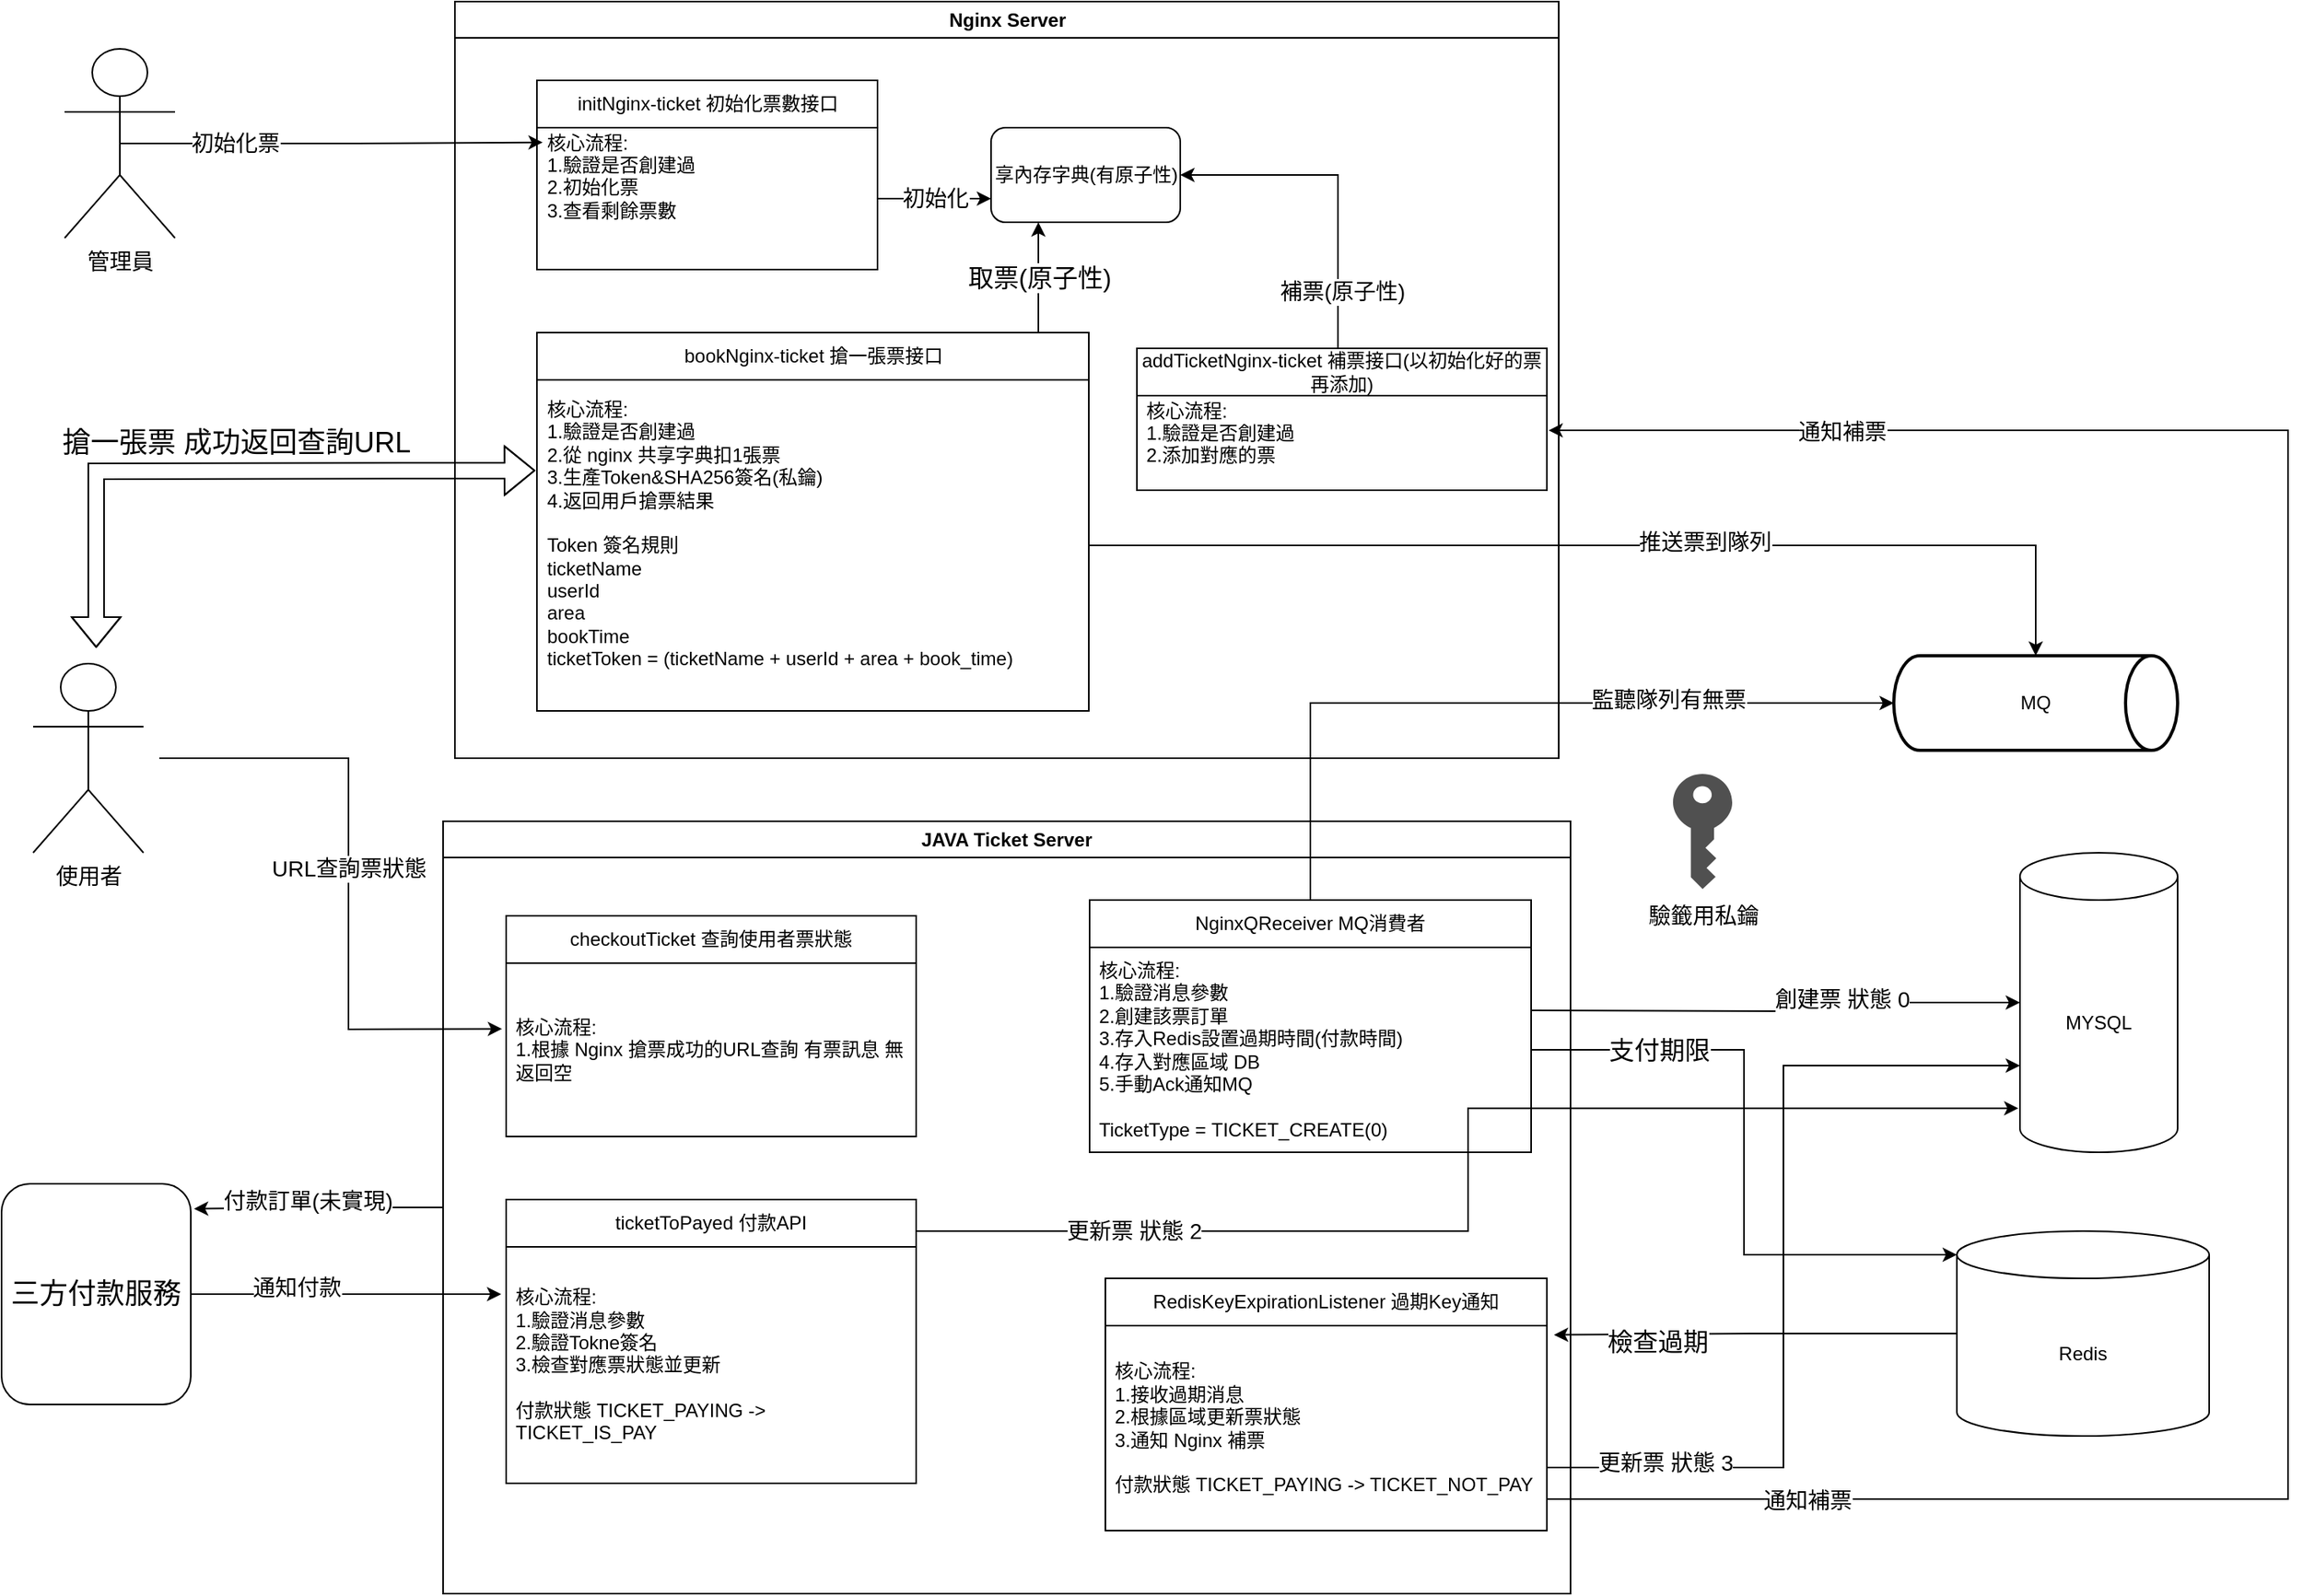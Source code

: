 <mxfile version="26.2.2">
  <diagram id="C5RBs43oDa-KdzZeNtuy" name="Page-1">
    <mxGraphModel dx="1347" dy="606" grid="1" gridSize="10" guides="1" tooltips="1" connect="1" arrows="1" fold="1" page="1" pageScale="1" pageWidth="827" pageHeight="1169" math="0" shadow="0">
      <root>
        <mxCell id="WIyWlLk6GJQsqaUBKTNV-0" />
        <mxCell id="WIyWlLk6GJQsqaUBKTNV-1" parent="WIyWlLk6GJQsqaUBKTNV-0" />
        <mxCell id="yOwY01K6usckxP9kXJAJ-0" value="&lt;font style=&quot;font-size: 14px;&quot;&gt;使用者&lt;/font&gt;" style="shape=umlActor;verticalLabelPosition=bottom;verticalAlign=top;html=1;outlineConnect=0;" parent="WIyWlLk6GJQsqaUBKTNV-1" vertex="1">
          <mxGeometry x="120" y="520" width="70" height="120" as="geometry" />
        </mxCell>
        <mxCell id="yOwY01K6usckxP9kXJAJ-17" value="Nginx Server" style="swimlane;whiteSpace=wrap;html=1;" parent="WIyWlLk6GJQsqaUBKTNV-1" vertex="1">
          <mxGeometry x="387.5" y="100" width="700" height="480" as="geometry" />
        </mxCell>
        <mxCell id="yOwY01K6usckxP9kXJAJ-11" value="initNginx-ticket&amp;nbsp;初始化票數接口" style="swimlane;fontStyle=0;childLayout=stackLayout;horizontal=1;startSize=30;horizontalStack=0;resizeParent=1;resizeParentMax=0;resizeLast=0;collapsible=1;marginBottom=0;whiteSpace=wrap;html=1;" parent="yOwY01K6usckxP9kXJAJ-17" vertex="1">
          <mxGeometry x="52" y="50" width="216" height="120" as="geometry" />
        </mxCell>
        <mxCell id="yOwY01K6usckxP9kXJAJ-12" value="核心流程:&lt;div&gt;1.驗證是否創建過&lt;/div&gt;&lt;div&gt;2.初始化票&lt;/div&gt;&lt;div&gt;3.查看剩餘票數&lt;/div&gt;&lt;div&gt;&lt;br&gt;&lt;div&gt;&lt;br&gt;&lt;/div&gt;&lt;/div&gt;" style="text;strokeColor=none;fillColor=none;align=left;verticalAlign=middle;spacingLeft=4;spacingRight=4;overflow=hidden;points=[[0,0.5],[1,0.5]];portConstraint=eastwest;rotatable=0;whiteSpace=wrap;html=1;" parent="yOwY01K6usckxP9kXJAJ-11" vertex="1">
          <mxGeometry y="30" width="216" height="90" as="geometry" />
        </mxCell>
        <mxCell id="yOwY01K6usckxP9kXJAJ-30" value="bookNginx-ticket&amp;nbsp;搶一張票接口" style="swimlane;fontStyle=0;childLayout=stackLayout;horizontal=1;startSize=30;horizontalStack=0;resizeParent=1;resizeParentMax=0;resizeLast=0;collapsible=1;marginBottom=0;whiteSpace=wrap;html=1;" parent="yOwY01K6usckxP9kXJAJ-17" vertex="1">
          <mxGeometry x="52" y="210" width="350" height="240" as="geometry" />
        </mxCell>
        <mxCell id="yOwY01K6usckxP9kXJAJ-31" value="核心流程:&lt;div&gt;&lt;div&gt;1.驗證是否創建過&lt;/div&gt;&lt;/div&gt;&lt;div&gt;2.從 nginx 共享字典扣1張票&lt;/div&gt;&lt;div&gt;3.生產Token&amp;amp;SHA256簽名(私鑰)&lt;/div&gt;&lt;div&gt;4.返回用戶搶票結果&lt;/div&gt;&lt;div&gt;&lt;span style=&quot;background-color: transparent; color: light-dark(rgb(0, 0, 0), rgb(255, 255, 255));&quot;&gt;&lt;br&gt;&lt;/span&gt;&lt;/div&gt;&lt;div&gt;Token 簽名規則&lt;/div&gt;&lt;div&gt;&lt;span style=&quot;background-color: transparent; color: light-dark(rgb(0, 0, 0), rgb(255, 255, 255));&quot;&gt;ticketName&lt;/span&gt;&lt;/div&gt;&lt;div&gt;userId&lt;/div&gt;&lt;div&gt;area&lt;/div&gt;&lt;div&gt;bookTime&lt;/div&gt;&lt;div&gt;ticketToken = (ticketName + userId + area + book_time)&lt;/div&gt;&lt;div&gt;&lt;br&gt;&lt;/div&gt;" style="text;strokeColor=none;fillColor=none;align=left;verticalAlign=middle;spacingLeft=4;spacingRight=4;overflow=hidden;points=[[0,0.5],[1,0.5]];portConstraint=eastwest;rotatable=0;whiteSpace=wrap;html=1;" parent="yOwY01K6usckxP9kXJAJ-30" vertex="1">
          <mxGeometry y="30" width="350" height="210" as="geometry" />
        </mxCell>
        <mxCell id="yOwY01K6usckxP9kXJAJ-36" value="addTicketNginx-ticket&amp;nbsp;補票接口(以初始化好的票再添加)" style="swimlane;fontStyle=0;childLayout=stackLayout;horizontal=1;startSize=30;horizontalStack=0;resizeParent=1;resizeParentMax=0;resizeLast=0;collapsible=1;marginBottom=0;whiteSpace=wrap;html=1;" parent="yOwY01K6usckxP9kXJAJ-17" vertex="1">
          <mxGeometry x="432.5" y="220" width="260" height="90" as="geometry" />
        </mxCell>
        <mxCell id="yOwY01K6usckxP9kXJAJ-37" value="核心流程:&lt;div&gt;1.驗證是否創建過&lt;/div&gt;&lt;div&gt;2.添加對應的票&lt;/div&gt;&lt;div&gt;&lt;br&gt;&lt;/div&gt;&lt;div&gt;&lt;br&gt;&lt;/div&gt;&lt;div&gt;&lt;br&gt;&lt;/div&gt;&lt;div&gt;&lt;div&gt;&lt;br&gt;&lt;/div&gt;&lt;/div&gt;" style="text;strokeColor=none;fillColor=none;align=left;verticalAlign=middle;spacingLeft=4;spacingRight=4;overflow=hidden;points=[[0,0.5],[1,0.5]];portConstraint=eastwest;rotatable=0;whiteSpace=wrap;html=1;" parent="yOwY01K6usckxP9kXJAJ-36" vertex="1">
          <mxGeometry y="30" width="260" height="60" as="geometry" />
        </mxCell>
        <mxCell id="BC8Rf4KZXWb3bD4zQ2RA-10" value="享內存字典(有原子性)" style="rounded=1;whiteSpace=wrap;html=1;" parent="yOwY01K6usckxP9kXJAJ-17" vertex="1">
          <mxGeometry x="340" y="80" width="120" height="60" as="geometry" />
        </mxCell>
        <mxCell id="BC8Rf4KZXWb3bD4zQ2RA-11" value="&lt;font style=&quot;font-size: 14px;&quot;&gt;初始化&lt;/font&gt;" style="edgeStyle=orthogonalEdgeStyle;rounded=0;orthogonalLoop=1;jettySize=auto;html=1;exitX=1;exitY=0.5;exitDx=0;exitDy=0;entryX=0;entryY=0.75;entryDx=0;entryDy=0;" parent="yOwY01K6usckxP9kXJAJ-17" source="yOwY01K6usckxP9kXJAJ-12" target="BC8Rf4KZXWb3bD4zQ2RA-10" edge="1">
          <mxGeometry relative="1" as="geometry" />
        </mxCell>
        <mxCell id="BC8Rf4KZXWb3bD4zQ2RA-15" value="&lt;font size=&quot;3&quot;&gt;取票(原子性)&lt;/font&gt;" style="endArrow=classic;html=1;rounded=0;entryX=0.25;entryY=1;entryDx=0;entryDy=0;" parent="yOwY01K6usckxP9kXJAJ-17" target="BC8Rf4KZXWb3bD4zQ2RA-10" edge="1">
          <mxGeometry width="50" height="50" relative="1" as="geometry">
            <mxPoint x="370" y="210" as="sourcePoint" />
            <mxPoint x="420" y="160" as="targetPoint" />
          </mxGeometry>
        </mxCell>
        <mxCell id="BC8Rf4KZXWb3bD4zQ2RA-16" value="" style="endArrow=classic;html=1;rounded=0;entryX=1;entryY=0.5;entryDx=0;entryDy=0;" parent="yOwY01K6usckxP9kXJAJ-17" target="BC8Rf4KZXWb3bD4zQ2RA-10" edge="1">
          <mxGeometry x="0.67" y="-74" width="50" height="50" relative="1" as="geometry">
            <mxPoint x="560" y="220" as="sourcePoint" />
            <mxPoint x="510" y="260" as="targetPoint" />
            <Array as="points">
              <mxPoint x="560" y="110" />
            </Array>
            <mxPoint as="offset" />
          </mxGeometry>
        </mxCell>
        <mxCell id="BC8Rf4KZXWb3bD4zQ2RA-17" value="&lt;font style=&quot;font-size: 14px;&quot;&gt;補票(原子性)&lt;/font&gt;" style="edgeLabel;html=1;align=center;verticalAlign=middle;resizable=0;points=[];" parent="BC8Rf4KZXWb3bD4zQ2RA-16" vertex="1" connectable="0">
          <mxGeometry x="-0.643" y="-2" relative="1" as="geometry">
            <mxPoint y="1" as="offset" />
          </mxGeometry>
        </mxCell>
        <mxCell id="yOwY01K6usckxP9kXJAJ-23" value="MQ" style="strokeWidth=2;html=1;shape=mxgraph.flowchart.direct_data;whiteSpace=wrap;" parent="WIyWlLk6GJQsqaUBKTNV-1" vertex="1">
          <mxGeometry x="1300" y="515" width="180" height="60" as="geometry" />
        </mxCell>
        <mxCell id="yOwY01K6usckxP9kXJAJ-24" value="JAVA Ticket Server" style="swimlane;whiteSpace=wrap;html=1;" parent="WIyWlLk6GJQsqaUBKTNV-1" vertex="1">
          <mxGeometry x="380" y="620" width="715" height="490" as="geometry" />
        </mxCell>
        <mxCell id="yOwY01K6usckxP9kXJAJ-41" value="NginxQReceiver MQ消費者" style="swimlane;fontStyle=0;childLayout=stackLayout;horizontal=1;startSize=30;horizontalStack=0;resizeParent=1;resizeParentMax=0;resizeLast=0;collapsible=1;marginBottom=0;whiteSpace=wrap;html=1;" parent="yOwY01K6usckxP9kXJAJ-24" vertex="1">
          <mxGeometry x="410" y="50" width="280" height="160" as="geometry" />
        </mxCell>
        <mxCell id="yOwY01K6usckxP9kXJAJ-42" value="核心流程:&lt;div&gt;1.驗證消息參數&lt;/div&gt;&lt;div&gt;2.創建該票訂單&lt;/div&gt;&lt;div&gt;3.存入Redis設置過期時間(付款時間)&lt;/div&gt;&lt;div&gt;&lt;div&gt;4.存入對應區域 DB&lt;/div&gt;&lt;/div&gt;&lt;div&gt;5.手動Ack通知MQ&lt;/div&gt;&lt;div&gt;&lt;br&gt;&lt;/div&gt;&lt;div&gt;TicketType =&amp;nbsp;TICKET_CREATE(0)&lt;/div&gt;" style="text;strokeColor=none;fillColor=none;align=left;verticalAlign=middle;spacingLeft=4;spacingRight=4;overflow=hidden;points=[[0,0.5],[1,0.5]];portConstraint=eastwest;rotatable=0;whiteSpace=wrap;html=1;" parent="yOwY01K6usckxP9kXJAJ-41" vertex="1">
          <mxGeometry y="30" width="280" height="130" as="geometry" />
        </mxCell>
        <mxCell id="BC8Rf4KZXWb3bD4zQ2RA-1" value="ticketToPayed 付款API" style="swimlane;fontStyle=0;childLayout=stackLayout;horizontal=1;startSize=30;horizontalStack=0;resizeParent=1;resizeParentMax=0;resizeLast=0;collapsible=1;marginBottom=0;whiteSpace=wrap;html=1;" parent="yOwY01K6usckxP9kXJAJ-24" vertex="1">
          <mxGeometry x="40" y="240" width="260" height="180" as="geometry" />
        </mxCell>
        <mxCell id="BC8Rf4KZXWb3bD4zQ2RA-2" value="核心流程:&lt;div&gt;1.驗證消息參數&lt;/div&gt;&lt;div&gt;2.驗證Tokne簽名&lt;/div&gt;&lt;div&gt;3.檢查對應票狀態並更新&lt;/div&gt;&lt;div&gt;&lt;div&gt;&lt;br&gt;&lt;/div&gt;&lt;/div&gt;&lt;div&gt;付款狀態 TICKET_PAYING -&amp;gt; TICKET_IS_PAY&lt;/div&gt;" style="text;strokeColor=none;fillColor=none;align=left;verticalAlign=middle;spacingLeft=4;spacingRight=4;overflow=hidden;points=[[0,0.5],[1,0.5]];portConstraint=eastwest;rotatable=0;whiteSpace=wrap;html=1;" parent="BC8Rf4KZXWb3bD4zQ2RA-1" vertex="1">
          <mxGeometry y="30" width="260" height="150" as="geometry" />
        </mxCell>
        <mxCell id="BC8Rf4KZXWb3bD4zQ2RA-3" value="checkoutTicket 查詢使用者票狀態" style="swimlane;fontStyle=0;childLayout=stackLayout;horizontal=1;startSize=30;horizontalStack=0;resizeParent=1;resizeParentMax=0;resizeLast=0;collapsible=1;marginBottom=0;whiteSpace=wrap;html=1;" parent="yOwY01K6usckxP9kXJAJ-24" vertex="1">
          <mxGeometry x="40" y="60" width="260" height="140" as="geometry" />
        </mxCell>
        <mxCell id="BC8Rf4KZXWb3bD4zQ2RA-4" value="核心流程:&lt;div&gt;1.根據 Nginx 搶票成功的URL查詢 有票訊息 無返回空&lt;/div&gt;" style="text;strokeColor=none;fillColor=none;align=left;verticalAlign=middle;spacingLeft=4;spacingRight=4;overflow=hidden;points=[[0,0.5],[1,0.5]];portConstraint=eastwest;rotatable=0;whiteSpace=wrap;html=1;" parent="BC8Rf4KZXWb3bD4zQ2RA-3" vertex="1">
          <mxGeometry y="30" width="260" height="110" as="geometry" />
        </mxCell>
        <mxCell id="BC8Rf4KZXWb3bD4zQ2RA-22" value="RedisKeyExpirationListener 過期Key通知" style="swimlane;fontStyle=0;childLayout=stackLayout;horizontal=1;startSize=30;horizontalStack=0;resizeParent=1;resizeParentMax=0;resizeLast=0;collapsible=1;marginBottom=0;whiteSpace=wrap;html=1;" parent="yOwY01K6usckxP9kXJAJ-24" vertex="1">
          <mxGeometry x="420" y="290" width="280" height="160" as="geometry" />
        </mxCell>
        <mxCell id="BC8Rf4KZXWb3bD4zQ2RA-23" value="核心流程:&lt;div&gt;1.接收過期消息&lt;/div&gt;&lt;div&gt;2.根據區域更新票狀態&lt;/div&gt;&lt;div&gt;3.通知 Nginx 補票&lt;/div&gt;&lt;div&gt;&lt;br&gt;&lt;/div&gt;&lt;div&gt;&lt;span style=&quot;background-color: transparent; color: light-dark(rgb(0, 0, 0), rgb(255, 255, 255));&quot;&gt;付款狀態&lt;/span&gt;&amp;nbsp;TICKET_PAYING -&amp;gt; TICKET_NOT_PAY&amp;nbsp;&lt;/div&gt;" style="text;strokeColor=none;fillColor=none;align=left;verticalAlign=middle;spacingLeft=4;spacingRight=4;overflow=hidden;points=[[0,0.5],[1,0.5]];portConstraint=eastwest;rotatable=0;whiteSpace=wrap;html=1;" parent="BC8Rf4KZXWb3bD4zQ2RA-22" vertex="1">
          <mxGeometry y="30" width="280" height="130" as="geometry" />
        </mxCell>
        <mxCell id="BC8Rf4KZXWb3bD4zQ2RA-30" style="edgeStyle=orthogonalEdgeStyle;rounded=0;orthogonalLoop=1;jettySize=auto;html=1;exitX=1;exitY=0.5;exitDx=0;exitDy=0;entryX=0;entryY=0.5;entryDx=0;entryDy=0;entryPerimeter=0;" parent="yOwY01K6usckxP9kXJAJ-24" target="yOwY01K6usckxP9kXJAJ-20" edge="1">
          <mxGeometry relative="1" as="geometry">
            <mxPoint x="690" y="120" as="sourcePoint" />
            <mxPoint x="840" y="80" as="targetPoint" />
          </mxGeometry>
        </mxCell>
        <mxCell id="BC8Rf4KZXWb3bD4zQ2RA-37" value="&lt;font style=&quot;font-size: 14px;&quot;&gt;創建票 狀態 0&lt;/font&gt;" style="edgeLabel;html=1;align=center;verticalAlign=middle;resizable=0;points=[];" parent="BC8Rf4KZXWb3bD4zQ2RA-30" vertex="1" connectable="0">
          <mxGeometry x="0.282" y="2" relative="1" as="geometry">
            <mxPoint as="offset" />
          </mxGeometry>
        </mxCell>
        <mxCell id="yOwY01K6usckxP9kXJAJ-29" value="&lt;font style=&quot;font-size: 14px;&quot;&gt;管理員&lt;/font&gt;" style="shape=umlActor;verticalLabelPosition=bottom;verticalAlign=top;html=1;outlineConnect=0;" parent="WIyWlLk6GJQsqaUBKTNV-1" vertex="1">
          <mxGeometry x="140" y="130" width="70" height="120" as="geometry" />
        </mxCell>
        <mxCell id="yOwY01K6usckxP9kXJAJ-38" value="Redis" style="shape=cylinder3;whiteSpace=wrap;html=1;boundedLbl=1;backgroundOutline=1;size=15;" parent="WIyWlLk6GJQsqaUBKTNV-1" vertex="1">
          <mxGeometry x="1340" y="880" width="160" height="130" as="geometry" />
        </mxCell>
        <mxCell id="yOwY01K6usckxP9kXJAJ-20" value="MYSQL" style="shape=cylinder3;whiteSpace=wrap;html=1;boundedLbl=1;backgroundOutline=1;size=15;" parent="WIyWlLk6GJQsqaUBKTNV-1" vertex="1">
          <mxGeometry x="1380" y="640" width="100" height="190" as="geometry" />
        </mxCell>
        <mxCell id="BC8Rf4KZXWb3bD4zQ2RA-31" style="edgeStyle=orthogonalEdgeStyle;rounded=0;orthogonalLoop=1;jettySize=auto;html=1;exitX=1;exitY=0.5;exitDx=0;exitDy=0;entryX=0;entryY=0;entryDx=0;entryDy=15;entryPerimeter=0;" parent="WIyWlLk6GJQsqaUBKTNV-1" source="yOwY01K6usckxP9kXJAJ-42" target="yOwY01K6usckxP9kXJAJ-38" edge="1">
          <mxGeometry relative="1" as="geometry" />
        </mxCell>
        <mxCell id="BC8Rf4KZXWb3bD4zQ2RA-38" value="&lt;font size=&quot;3&quot;&gt;支付期限&lt;/font&gt;" style="edgeLabel;html=1;align=center;verticalAlign=middle;resizable=0;points=[];" parent="BC8Rf4KZXWb3bD4zQ2RA-31" vertex="1" connectable="0">
          <mxGeometry x="-0.728" y="-1" relative="1" as="geometry">
            <mxPoint x="26" y="-1" as="offset" />
          </mxGeometry>
        </mxCell>
        <mxCell id="BC8Rf4KZXWb3bD4zQ2RA-33" style="edgeStyle=orthogonalEdgeStyle;rounded=0;orthogonalLoop=1;jettySize=auto;html=1;exitX=1;exitY=0.5;exitDx=0;exitDy=0;entryX=0;entryY=0;entryDx=0;entryDy=135;entryPerimeter=0;" parent="WIyWlLk6GJQsqaUBKTNV-1" source="BC8Rf4KZXWb3bD4zQ2RA-23" target="yOwY01K6usckxP9kXJAJ-20" edge="1">
          <mxGeometry relative="1" as="geometry">
            <Array as="points">
              <mxPoint x="1080" y="1030" />
              <mxPoint x="1230" y="1030" />
              <mxPoint x="1230" y="775" />
            </Array>
          </mxGeometry>
        </mxCell>
        <mxCell id="BC8Rf4KZXWb3bD4zQ2RA-41" value="&lt;font style=&quot;font-size: 14px;&quot;&gt;更新票 狀態 3&lt;/font&gt;" style="edgeLabel;html=1;align=center;verticalAlign=middle;resizable=0;points=[];" parent="BC8Rf4KZXWb3bD4zQ2RA-33" vertex="1" connectable="0">
          <mxGeometry x="-0.655" y="3" relative="1" as="geometry">
            <mxPoint as="offset" />
          </mxGeometry>
        </mxCell>
        <mxCell id="BC8Rf4KZXWb3bD4zQ2RA-34" style="edgeStyle=orthogonalEdgeStyle;rounded=0;orthogonalLoop=1;jettySize=auto;html=1;exitX=0;exitY=0.5;exitDx=0;exitDy=0;exitPerimeter=0;entryX=1.016;entryY=0.045;entryDx=0;entryDy=0;entryPerimeter=0;" parent="WIyWlLk6GJQsqaUBKTNV-1" source="yOwY01K6usckxP9kXJAJ-38" target="BC8Rf4KZXWb3bD4zQ2RA-23" edge="1">
          <mxGeometry relative="1" as="geometry" />
        </mxCell>
        <mxCell id="BC8Rf4KZXWb3bD4zQ2RA-39" value="&lt;font size=&quot;3&quot;&gt;檢查過期&lt;/font&gt;" style="edgeLabel;html=1;align=center;verticalAlign=middle;resizable=0;points=[];" parent="BC8Rf4KZXWb3bD4zQ2RA-34" vertex="1" connectable="0">
          <mxGeometry x="0.624" y="3" relative="1" as="geometry">
            <mxPoint x="17" y="1" as="offset" />
          </mxGeometry>
        </mxCell>
        <mxCell id="BC8Rf4KZXWb3bD4zQ2RA-46" value="" style="shape=flexArrow;endArrow=classic;startArrow=classic;html=1;rounded=0;entryX=-0.003;entryY=0.274;entryDx=0;entryDy=0;entryPerimeter=0;" parent="WIyWlLk6GJQsqaUBKTNV-1" target="yOwY01K6usckxP9kXJAJ-31" edge="1">
          <mxGeometry width="100" height="100" relative="1" as="geometry">
            <mxPoint x="160" y="510" as="sourcePoint" />
            <mxPoint x="260" y="410" as="targetPoint" />
            <Array as="points">
              <mxPoint x="160" y="398" />
            </Array>
          </mxGeometry>
        </mxCell>
        <mxCell id="BC8Rf4KZXWb3bD4zQ2RA-47" value="&lt;font style=&quot;font-size: 18px;&quot;&gt;搶一張票 成功返回查詢URL&amp;nbsp;&lt;/font&gt;" style="edgeLabel;html=1;align=center;verticalAlign=middle;resizable=0;points=[];" parent="BC8Rf4KZXWb3bD4zQ2RA-46" vertex="1" connectable="0">
          <mxGeometry x="-0.03" y="9" relative="1" as="geometry">
            <mxPoint x="13" y="-9" as="offset" />
          </mxGeometry>
        </mxCell>
        <mxCell id="BC8Rf4KZXWb3bD4zQ2RA-52" value="" style="endArrow=classic;html=1;rounded=0;entryX=-0.01;entryY=0.379;entryDx=0;entryDy=0;entryPerimeter=0;" parent="WIyWlLk6GJQsqaUBKTNV-1" target="BC8Rf4KZXWb3bD4zQ2RA-4" edge="1">
          <mxGeometry width="50" height="50" relative="1" as="geometry">
            <mxPoint x="200" y="580" as="sourcePoint" />
            <mxPoint x="250" y="650" as="targetPoint" />
            <Array as="points">
              <mxPoint x="320" y="580" />
              <mxPoint x="320" y="752" />
            </Array>
          </mxGeometry>
        </mxCell>
        <mxCell id="BC8Rf4KZXWb3bD4zQ2RA-53" value="&lt;font style=&quot;font-size: 14px;&quot;&gt;URL查詢票狀態&lt;/font&gt;" style="edgeLabel;html=1;align=center;verticalAlign=middle;resizable=0;points=[];" parent="BC8Rf4KZXWb3bD4zQ2RA-52" vertex="1" connectable="0">
          <mxGeometry x="-0.748" y="-3" relative="1" as="geometry">
            <mxPoint x="71" y="67" as="offset" />
          </mxGeometry>
        </mxCell>
        <mxCell id="BC8Rf4KZXWb3bD4zQ2RA-57" style="edgeStyle=orthogonalEdgeStyle;rounded=0;orthogonalLoop=1;jettySize=auto;html=1;exitX=0.5;exitY=0;exitDx=0;exitDy=0;entryX=0;entryY=0.5;entryDx=0;entryDy=0;entryPerimeter=0;" parent="WIyWlLk6GJQsqaUBKTNV-1" source="yOwY01K6usckxP9kXJAJ-41" target="yOwY01K6usckxP9kXJAJ-23" edge="1">
          <mxGeometry relative="1" as="geometry" />
        </mxCell>
        <mxCell id="BC8Rf4KZXWb3bD4zQ2RA-58" value="&lt;font style=&quot;font-size: 14px;&quot;&gt;監聽隊列有無票&lt;/font&gt;" style="edgeLabel;html=1;align=center;verticalAlign=middle;resizable=0;points=[];" parent="BC8Rf4KZXWb3bD4zQ2RA-57" vertex="1" connectable="0">
          <mxGeometry x="0.421" y="2" relative="1" as="geometry">
            <mxPoint as="offset" />
          </mxGeometry>
        </mxCell>
        <mxCell id="BC8Rf4KZXWb3bD4zQ2RA-59" style="edgeStyle=orthogonalEdgeStyle;rounded=0;orthogonalLoop=1;jettySize=auto;html=1;exitX=1;exitY=0.5;exitDx=0;exitDy=0;entryX=0.5;entryY=0;entryDx=0;entryDy=0;entryPerimeter=0;" parent="WIyWlLk6GJQsqaUBKTNV-1" source="yOwY01K6usckxP9kXJAJ-31" target="yOwY01K6usckxP9kXJAJ-23" edge="1">
          <mxGeometry relative="1" as="geometry" />
        </mxCell>
        <mxCell id="BC8Rf4KZXWb3bD4zQ2RA-61" value="&lt;font style=&quot;font-size: 14px;&quot;&gt;推送票到隊列&lt;/font&gt;" style="edgeLabel;html=1;align=center;verticalAlign=middle;resizable=0;points=[];" parent="BC8Rf4KZXWb3bD4zQ2RA-59" vertex="1" connectable="0">
          <mxGeometry x="0.164" y="2" relative="1" as="geometry">
            <mxPoint as="offset" />
          </mxGeometry>
        </mxCell>
        <mxCell id="BC8Rf4KZXWb3bD4zQ2RA-62" value="&lt;font style=&quot;font-size: 18px;&quot;&gt;三方付款服務&lt;/font&gt;" style="rounded=1;whiteSpace=wrap;html=1;" parent="WIyWlLk6GJQsqaUBKTNV-1" vertex="1">
          <mxGeometry x="100" y="850" width="120" height="140" as="geometry" />
        </mxCell>
        <mxCell id="BC8Rf4KZXWb3bD4zQ2RA-63" style="edgeStyle=orthogonalEdgeStyle;rounded=0;orthogonalLoop=1;jettySize=auto;html=1;exitX=1;exitY=0.5;exitDx=0;exitDy=0;entryX=-0.012;entryY=0.2;entryDx=0;entryDy=0;entryPerimeter=0;" parent="WIyWlLk6GJQsqaUBKTNV-1" source="BC8Rf4KZXWb3bD4zQ2RA-62" target="BC8Rf4KZXWb3bD4zQ2RA-2" edge="1">
          <mxGeometry relative="1" as="geometry" />
        </mxCell>
        <mxCell id="BC8Rf4KZXWb3bD4zQ2RA-64" value="&lt;font style=&quot;font-size: 14px;&quot;&gt;通知付款&lt;/font&gt;" style="edgeLabel;html=1;align=center;verticalAlign=middle;resizable=0;points=[];" parent="BC8Rf4KZXWb3bD4zQ2RA-63" vertex="1" connectable="0">
          <mxGeometry x="-0.319" y="4" relative="1" as="geometry">
            <mxPoint as="offset" />
          </mxGeometry>
        </mxCell>
        <mxCell id="BC8Rf4KZXWb3bD4zQ2RA-69" style="edgeStyle=orthogonalEdgeStyle;rounded=0;orthogonalLoop=1;jettySize=auto;html=1;exitX=0;exitY=0.5;exitDx=0;exitDy=0;entryX=1.017;entryY=0.113;entryDx=0;entryDy=0;entryPerimeter=0;" parent="WIyWlLk6GJQsqaUBKTNV-1" source="yOwY01K6usckxP9kXJAJ-24" target="BC8Rf4KZXWb3bD4zQ2RA-62" edge="1">
          <mxGeometry relative="1" as="geometry" />
        </mxCell>
        <mxCell id="BC8Rf4KZXWb3bD4zQ2RA-70" value="&lt;font style=&quot;font-size: 14px;&quot;&gt;付款訂單(未實現)&lt;/font&gt;" style="edgeLabel;html=1;align=center;verticalAlign=middle;resizable=0;points=[];" parent="BC8Rf4KZXWb3bD4zQ2RA-69" vertex="1" connectable="0">
          <mxGeometry x="0.096" y="-5" relative="1" as="geometry">
            <mxPoint as="offset" />
          </mxGeometry>
        </mxCell>
        <mxCell id="BC8Rf4KZXWb3bD4zQ2RA-72" style="edgeStyle=orthogonalEdgeStyle;rounded=0;orthogonalLoop=1;jettySize=auto;html=1;exitX=0.5;exitY=0.5;exitDx=0;exitDy=0;exitPerimeter=0;entryX=0.017;entryY=0.104;entryDx=0;entryDy=0;entryPerimeter=0;" parent="WIyWlLk6GJQsqaUBKTNV-1" source="yOwY01K6usckxP9kXJAJ-29" target="yOwY01K6usckxP9kXJAJ-12" edge="1">
          <mxGeometry relative="1" as="geometry" />
        </mxCell>
        <mxCell id="BC8Rf4KZXWb3bD4zQ2RA-73" value="&lt;span style=&quot;font-size: 14px;&quot;&gt;初始化票&lt;/span&gt;" style="edgeLabel;html=1;align=center;verticalAlign=middle;resizable=0;points=[];" parent="BC8Rf4KZXWb3bD4zQ2RA-72" vertex="1" connectable="0">
          <mxGeometry x="-0.453" relative="1" as="geometry">
            <mxPoint x="-1" as="offset" />
          </mxGeometry>
        </mxCell>
        <mxCell id="yOwY01K6usckxP9kXJAJ-34" value="" style="sketch=0;pointerEvents=1;shadow=0;dashed=0;html=1;strokeColor=none;fillColor=#505050;labelPosition=center;verticalLabelPosition=bottom;verticalAlign=top;outlineConnect=0;align=center;shape=mxgraph.office.security.key_permissions;" parent="WIyWlLk6GJQsqaUBKTNV-1" vertex="1">
          <mxGeometry x="1160" y="590" width="37.5" height="73" as="geometry" />
        </mxCell>
        <mxCell id="BC8Rf4KZXWb3bD4zQ2RA-74" value="&lt;span style=&quot;font-size: 14px;&quot;&gt;驗籤用私鑰&lt;/span&gt;" style="edgeLabel;html=1;align=center;verticalAlign=middle;resizable=0;points=[];" parent="WIyWlLk6GJQsqaUBKTNV-1" vertex="1" connectable="0">
          <mxGeometry x="1178.748" y="680" as="geometry" />
        </mxCell>
        <mxCell id="JaTTl8UMGCdsu4EIAQxv-0" style="edgeStyle=orthogonalEdgeStyle;rounded=0;orthogonalLoop=1;jettySize=auto;html=1;exitX=1;exitY=0.5;exitDx=0;exitDy=0;entryX=1.004;entryY=0.367;entryDx=0;entryDy=0;entryPerimeter=0;" parent="WIyWlLk6GJQsqaUBKTNV-1" source="BC8Rf4KZXWb3bD4zQ2RA-23" target="yOwY01K6usckxP9kXJAJ-37" edge="1">
          <mxGeometry relative="1" as="geometry">
            <Array as="points">
              <mxPoint x="1080" y="1050" />
              <mxPoint x="1550" y="1050" />
              <mxPoint x="1550" y="372" />
            </Array>
          </mxGeometry>
        </mxCell>
        <mxCell id="JaTTl8UMGCdsu4EIAQxv-1" value="&lt;font style=&quot;font-size: 14px;&quot;&gt;通知補票&lt;/font&gt;" style="edgeLabel;html=1;align=center;verticalAlign=middle;resizable=0;points=[];" parent="JaTTl8UMGCdsu4EIAQxv-0" vertex="1" connectable="0">
          <mxGeometry x="0.777" y="1" relative="1" as="geometry">
            <mxPoint as="offset" />
          </mxGeometry>
        </mxCell>
        <mxCell id="JaTTl8UMGCdsu4EIAQxv-2" value="&lt;span style=&quot;font-size: 14px;&quot;&gt;通知補票&lt;/span&gt;" style="edgeLabel;html=1;align=center;verticalAlign=middle;resizable=0;points=[];" parent="JaTTl8UMGCdsu4EIAQxv-0" vertex="1" connectable="0">
          <mxGeometry x="-0.747" y="-1" relative="1" as="geometry">
            <mxPoint as="offset" />
          </mxGeometry>
        </mxCell>
        <mxCell id="YvE3icViY0D3dbv1Llsh-3" style="edgeStyle=orthogonalEdgeStyle;rounded=0;orthogonalLoop=1;jettySize=auto;html=1;entryX=-0.01;entryY=0.853;entryDx=0;entryDy=0;entryPerimeter=0;" parent="WIyWlLk6GJQsqaUBKTNV-1" source="BC8Rf4KZXWb3bD4zQ2RA-1" target="yOwY01K6usckxP9kXJAJ-20" edge="1">
          <mxGeometry relative="1" as="geometry">
            <Array as="points">
              <mxPoint x="1030" y="880" />
              <mxPoint x="1030" y="802" />
            </Array>
          </mxGeometry>
        </mxCell>
        <mxCell id="YvE3icViY0D3dbv1Llsh-5" value="&lt;span style=&quot;font-size: 14px;&quot;&gt;更新票 狀態 2&lt;/span&gt;" style="edgeLabel;html=1;align=center;verticalAlign=middle;resizable=0;points=[];" parent="YvE3icViY0D3dbv1Llsh-3" vertex="1" connectable="0">
          <mxGeometry x="-0.645" relative="1" as="geometry">
            <mxPoint as="offset" />
          </mxGeometry>
        </mxCell>
      </root>
    </mxGraphModel>
  </diagram>
</mxfile>
